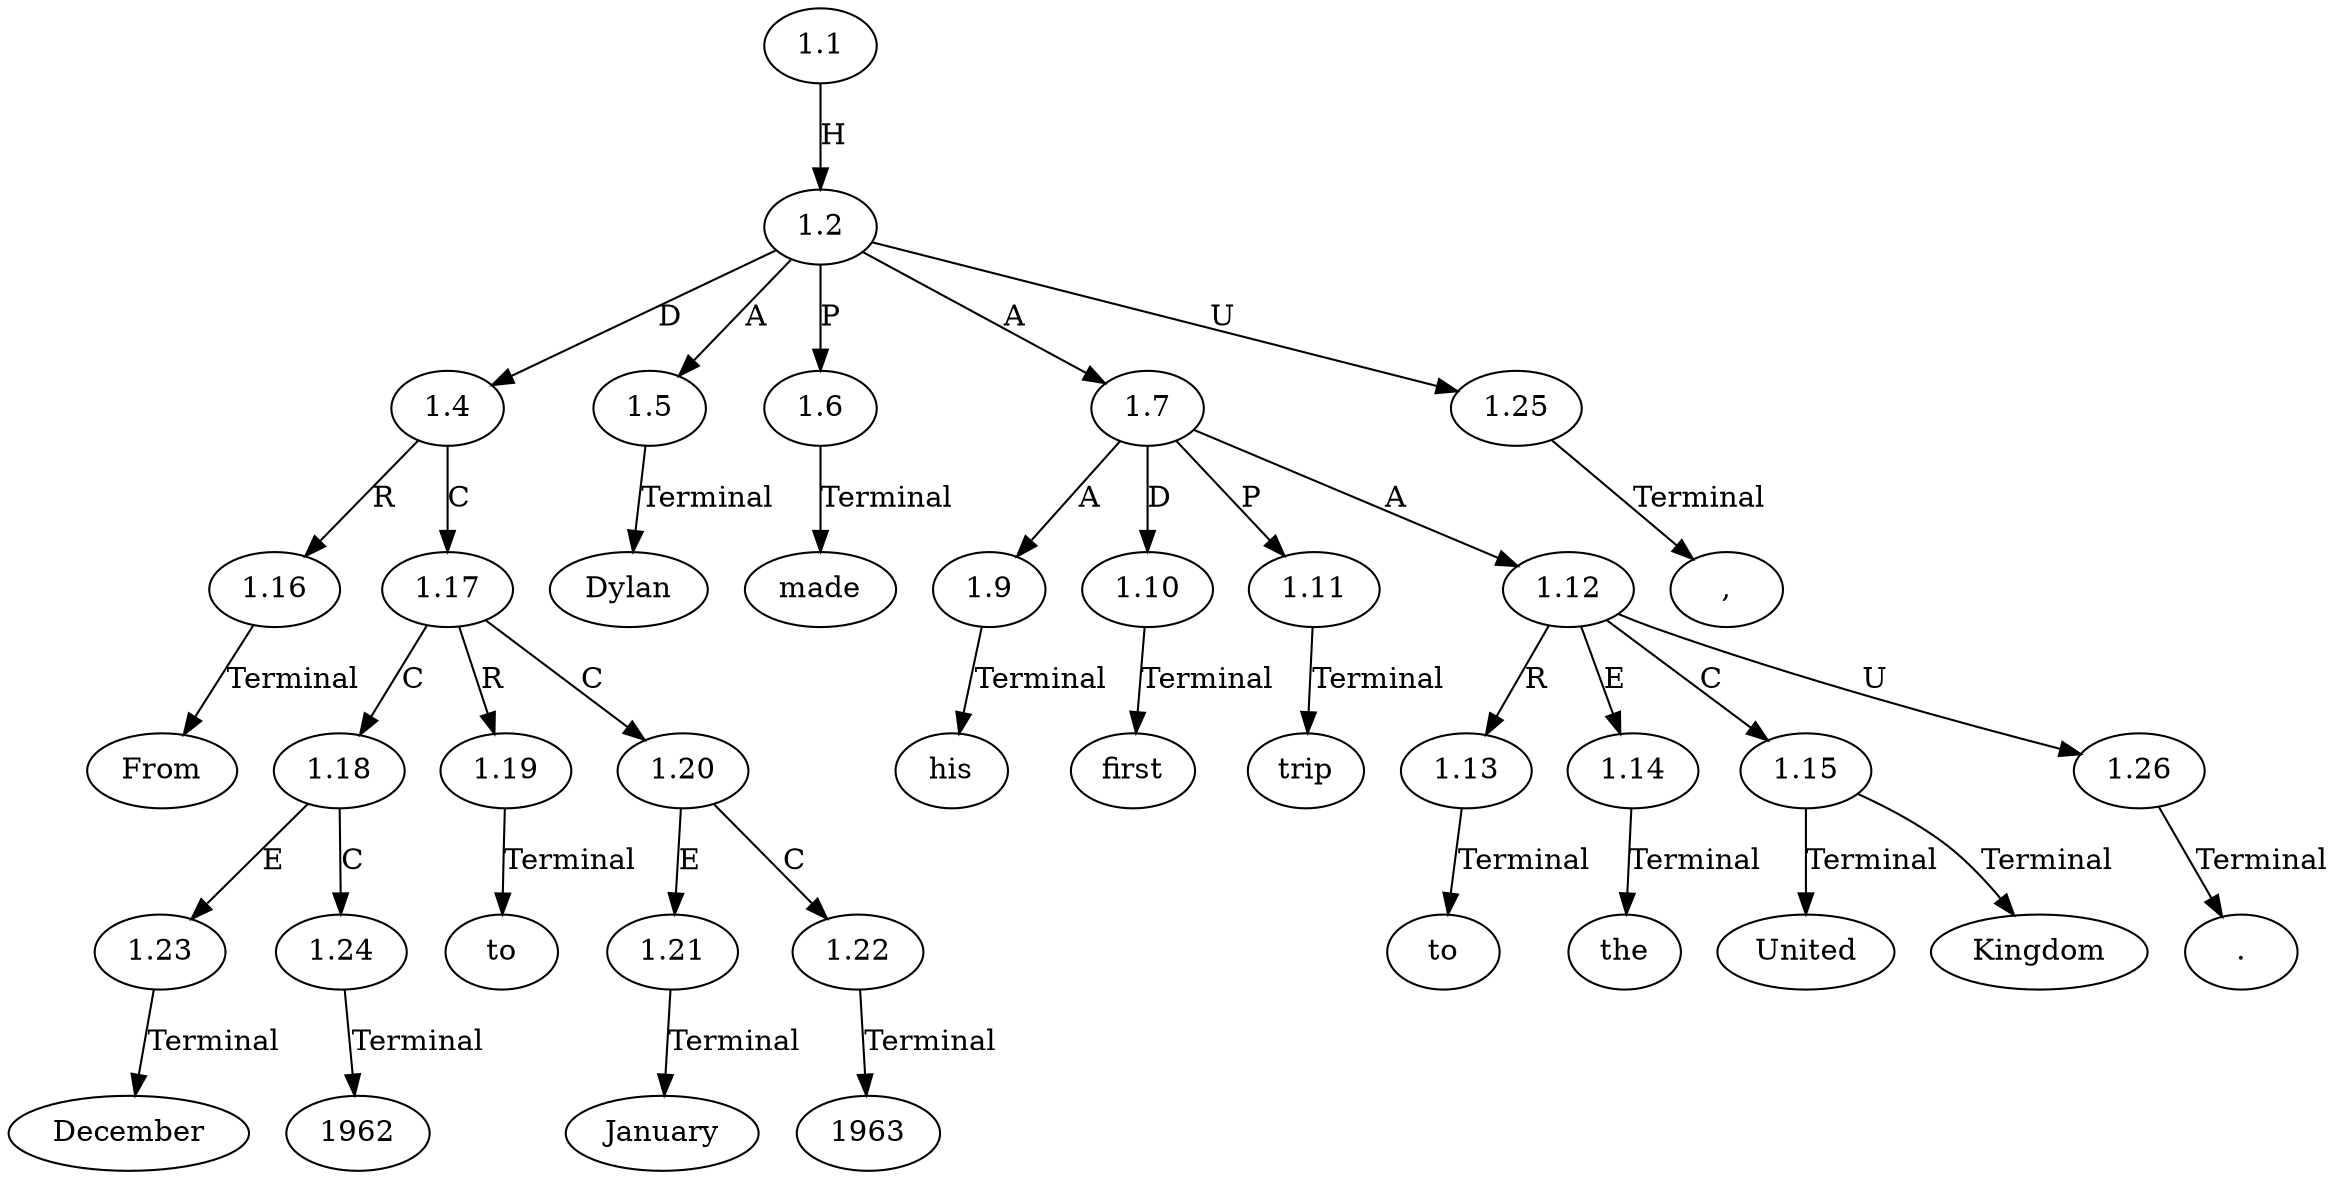 // Graph
digraph {
	0.1 [label=From ordering=out]
	0.10 [label=his ordering=out]
	0.11 [label=first ordering=out]
	0.12 [label=trip ordering=out]
	0.13 [label=to ordering=out]
	0.14 [label=the ordering=out]
	0.15 [label=United ordering=out]
	0.16 [label=Kingdom ordering=out]
	0.17 [label="." ordering=out]
	0.2 [label=December ordering=out]
	0.3 [label=1962 ordering=out]
	0.4 [label=to ordering=out]
	0.5 [label=January ordering=out]
	0.6 [label=1963 ordering=out]
	0.7 [label="," ordering=out]
	0.8 [label=Dylan ordering=out]
	0.9 [label=made ordering=out]
	1.1 [label=1.1 ordering=out]
	1.2 [label=1.2 ordering=out]
	1.4 [label=1.4 ordering=out]
	1.5 [label=1.5 ordering=out]
	1.6 [label=1.6 ordering=out]
	1.7 [label=1.7 ordering=out]
	1.9 [label=1.9 ordering=out]
	1.10 [label=1.10 ordering=out]
	1.11 [label=1.11 ordering=out]
	1.12 [label=1.12 ordering=out]
	1.13 [label=1.13 ordering=out]
	1.14 [label=1.14 ordering=out]
	1.15 [label=1.15 ordering=out]
	1.16 [label=1.16 ordering=out]
	1.17 [label=1.17 ordering=out]
	1.18 [label=1.18 ordering=out]
	1.19 [label=1.19 ordering=out]
	1.20 [label=1.20 ordering=out]
	1.21 [label=1.21 ordering=out]
	1.22 [label=1.22 ordering=out]
	1.23 [label=1.23 ordering=out]
	1.24 [label=1.24 ordering=out]
	1.25 [label=1.25 ordering=out]
	1.26 [label=1.26 ordering=out]
	1.1 -> 1.2 [label=H ordering=out]
	1.2 -> 1.4 [label=D ordering=out]
	1.2 -> 1.5 [label=A ordering=out]
	1.2 -> 1.6 [label=P ordering=out]
	1.2 -> 1.7 [label=A ordering=out]
	1.2 -> 1.25 [label=U ordering=out]
	1.4 -> 1.16 [label=R ordering=out]
	1.4 -> 1.17 [label=C ordering=out]
	1.5 -> 0.8 [label=Terminal ordering=out]
	1.6 -> 0.9 [label=Terminal ordering=out]
	1.7 -> 1.9 [label=A ordering=out]
	1.7 -> 1.10 [label=D ordering=out]
	1.7 -> 1.11 [label=P ordering=out]
	1.7 -> 1.12 [label=A ordering=out]
	1.9 -> 0.10 [label=Terminal ordering=out]
	1.10 -> 0.11 [label=Terminal ordering=out]
	1.11 -> 0.12 [label=Terminal ordering=out]
	1.12 -> 1.13 [label=R ordering=out]
	1.12 -> 1.14 [label=E ordering=out]
	1.12 -> 1.15 [label=C ordering=out]
	1.12 -> 1.26 [label=U ordering=out]
	1.13 -> 0.13 [label=Terminal ordering=out]
	1.14 -> 0.14 [label=Terminal ordering=out]
	1.15 -> 0.15 [label=Terminal ordering=out]
	1.15 -> 0.16 [label=Terminal ordering=out]
	1.16 -> 0.1 [label=Terminal ordering=out]
	1.17 -> 1.18 [label=C ordering=out]
	1.17 -> 1.19 [label=R ordering=out]
	1.17 -> 1.20 [label=C ordering=out]
	1.18 -> 1.23 [label=E ordering=out]
	1.18 -> 1.24 [label=C ordering=out]
	1.19 -> 0.4 [label=Terminal ordering=out]
	1.20 -> 1.21 [label=E ordering=out]
	1.20 -> 1.22 [label=C ordering=out]
	1.21 -> 0.5 [label=Terminal ordering=out]
	1.22 -> 0.6 [label=Terminal ordering=out]
	1.23 -> 0.2 [label=Terminal ordering=out]
	1.24 -> 0.3 [label=Terminal ordering=out]
	1.25 -> 0.7 [label=Terminal ordering=out]
	1.26 -> 0.17 [label=Terminal ordering=out]
}
